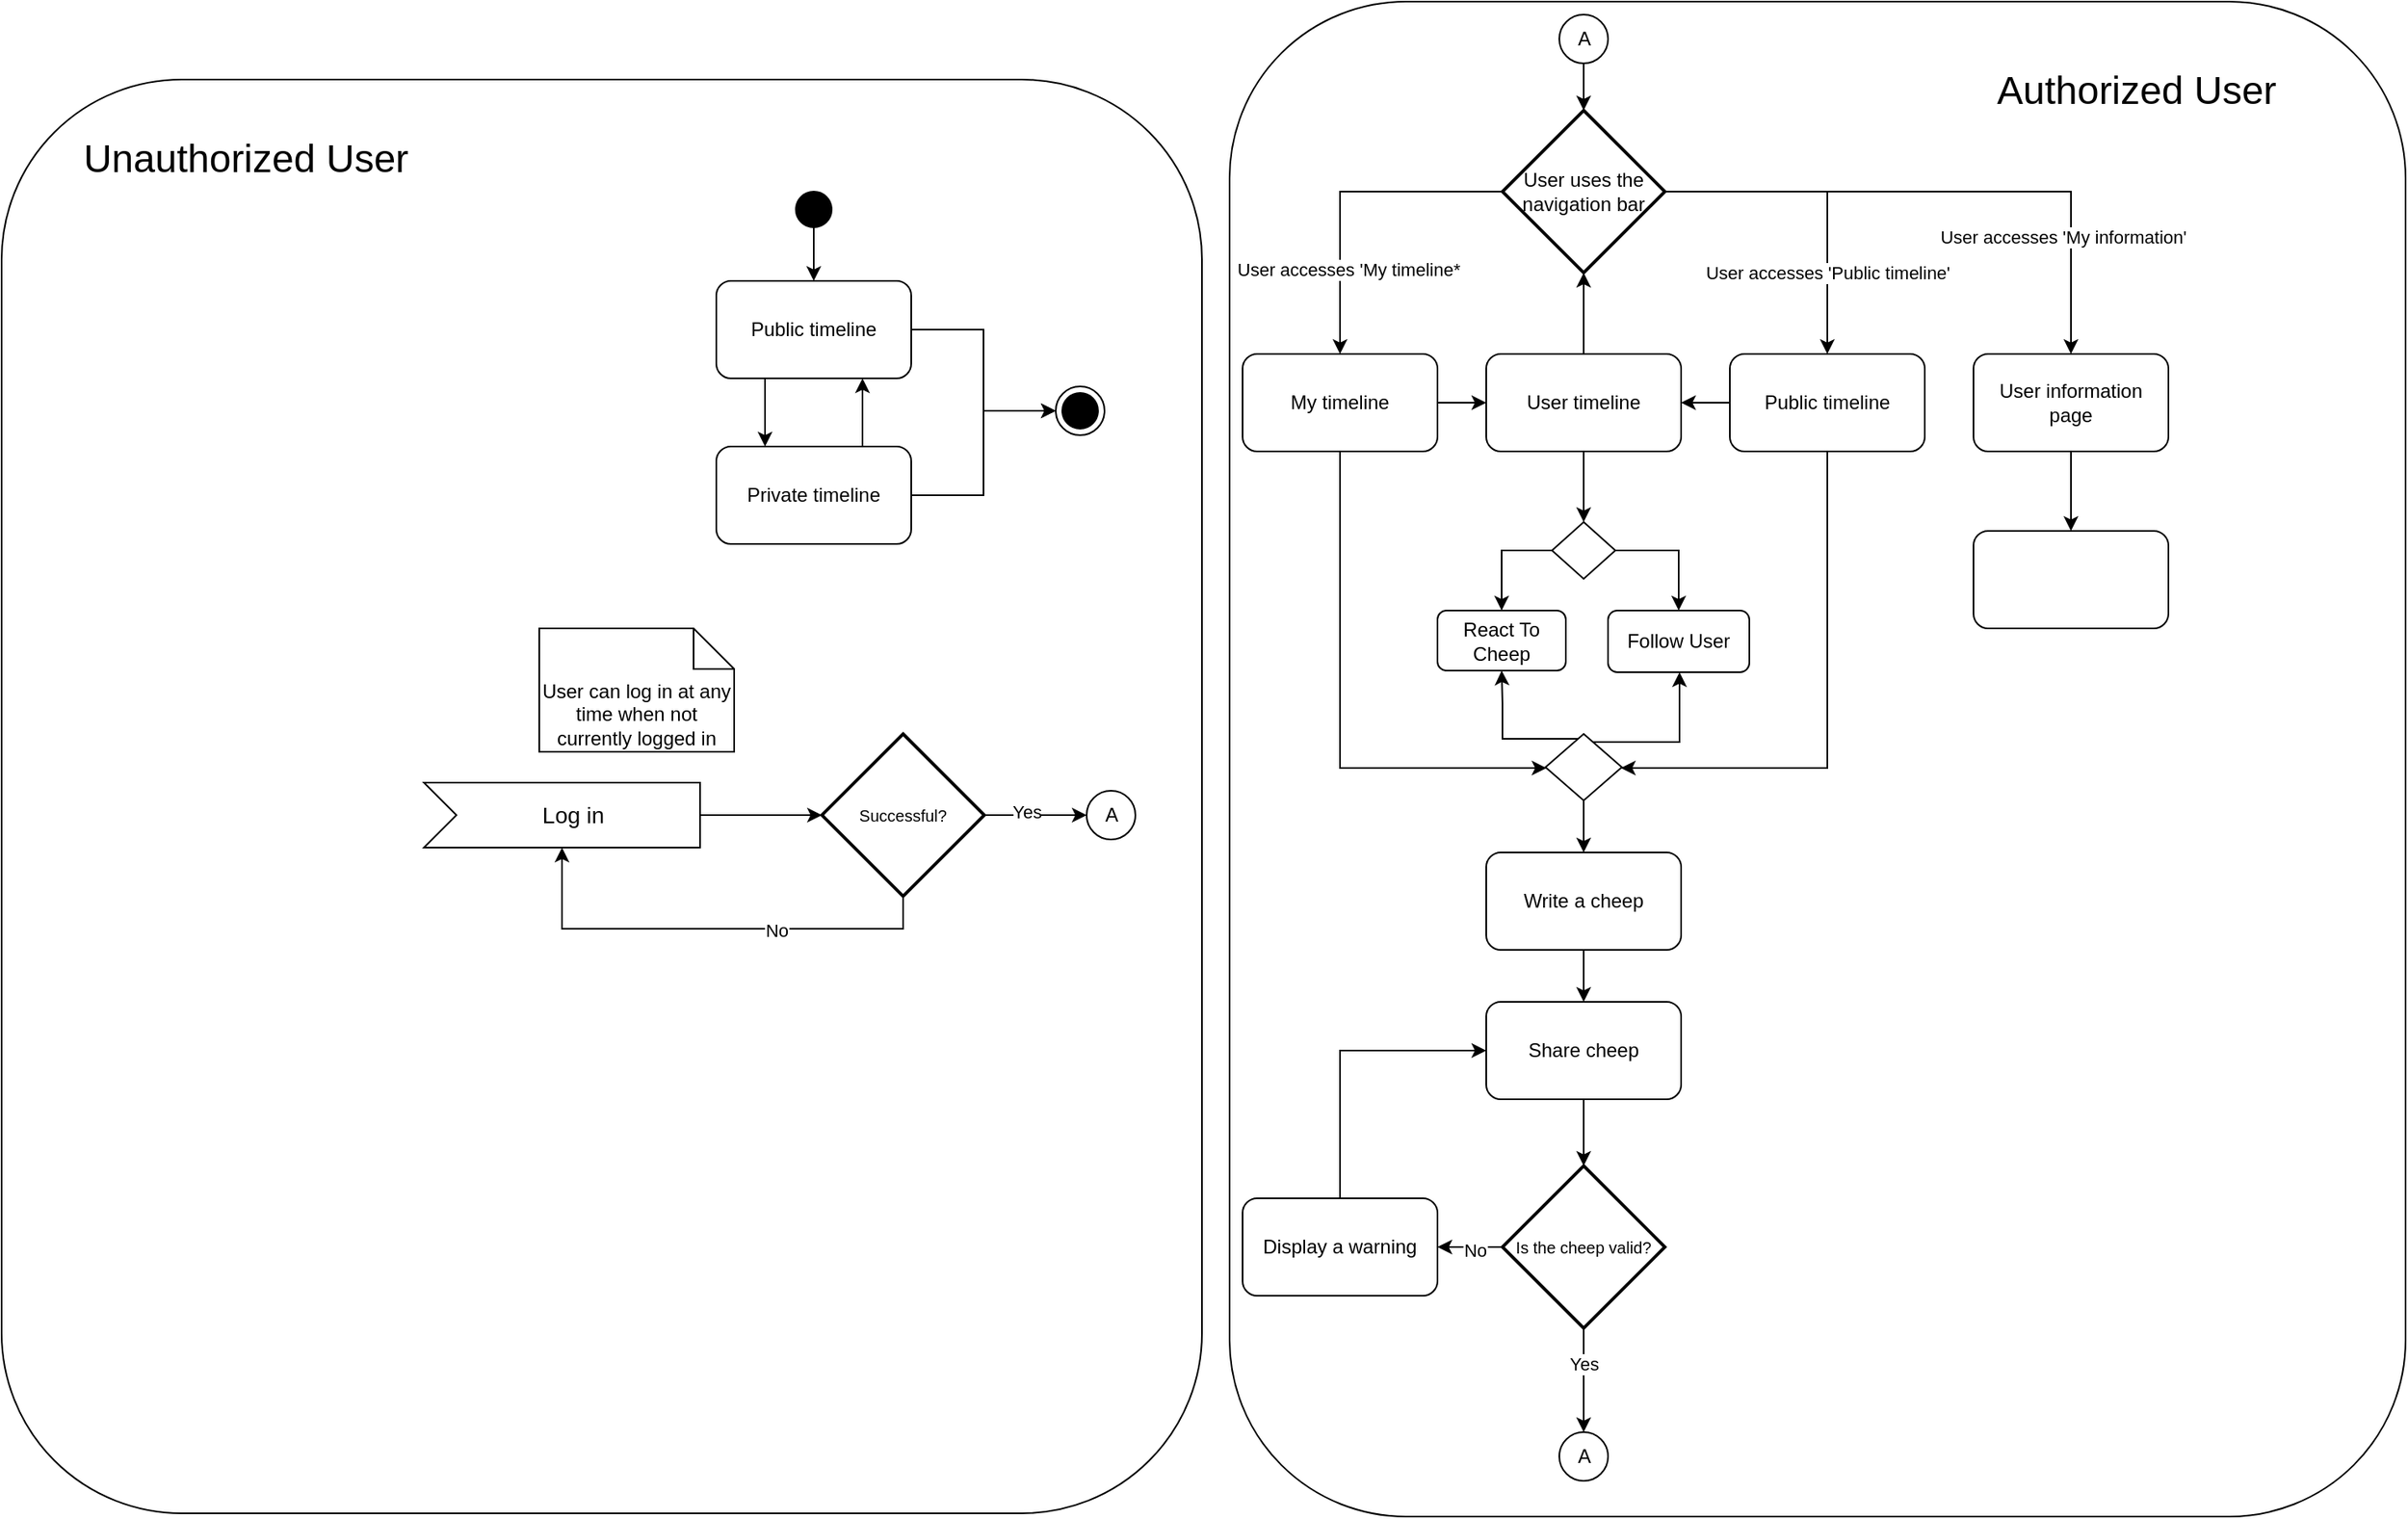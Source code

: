 <mxfile version="22.1.11" type="device">
  <diagram name="Page-1" id="e30gHh-0e9f_o7BOKimR">
    <mxGraphModel dx="1860" dy="1097" grid="0" gridSize="10" guides="1" tooltips="1" connect="1" arrows="1" fold="1" page="0" pageScale="1" pageWidth="1100" pageHeight="850" math="0" shadow="0">
      <root>
        <mxCell id="0" />
        <mxCell id="1" parent="0" />
        <mxCell id="vwhri_nqiH7jmAp8eYQP-30" value="" style="rounded=1;whiteSpace=wrap;html=1;" vertex="1" parent="1">
          <mxGeometry x="800" y="93" width="724" height="933" as="geometry" />
        </mxCell>
        <mxCell id="vwhri_nqiH7jmAp8eYQP-27" value="" style="rounded=1;whiteSpace=wrap;html=1;" vertex="1" parent="1">
          <mxGeometry x="44" y="141" width="739" height="883" as="geometry" />
        </mxCell>
        <mxCell id="j1Txoeeo5fYLzKC64dvX-71" style="edgeStyle=orthogonalEdgeStyle;rounded=0;orthogonalLoop=1;jettySize=auto;html=1;exitX=0.5;exitY=1;exitDx=0;exitDy=0;entryX=0.5;entryY=0;entryDx=0;entryDy=0;" parent="1" source="j1Txoeeo5fYLzKC64dvX-12" target="j1Txoeeo5fYLzKC64dvX-70" edge="1">
          <mxGeometry relative="1" as="geometry" />
        </mxCell>
        <mxCell id="j1Txoeeo5fYLzKC64dvX-12" value="" style="ellipse;whiteSpace=wrap;html=1;aspect=fixed;fillColor=#000000;" parent="1" vertex="1">
          <mxGeometry x="533" y="210" width="22" height="22" as="geometry" />
        </mxCell>
        <mxCell id="j1Txoeeo5fYLzKC64dvX-112" style="edgeStyle=orthogonalEdgeStyle;rounded=0;orthogonalLoop=1;jettySize=auto;html=1;exitX=0.25;exitY=1;exitDx=0;exitDy=0;entryX=0.25;entryY=0;entryDx=0;entryDy=0;" parent="1" source="j1Txoeeo5fYLzKC64dvX-70" target="j1Txoeeo5fYLzKC64dvX-104" edge="1">
          <mxGeometry relative="1" as="geometry" />
        </mxCell>
        <mxCell id="j1Txoeeo5fYLzKC64dvX-171" style="edgeStyle=orthogonalEdgeStyle;rounded=0;orthogonalLoop=1;jettySize=auto;html=1;exitX=1;exitY=0.5;exitDx=0;exitDy=0;entryX=0;entryY=0.5;entryDx=0;entryDy=0;" parent="1" source="j1Txoeeo5fYLzKC64dvX-70" target="j1Txoeeo5fYLzKC64dvX-170" edge="1">
          <mxGeometry relative="1" as="geometry" />
        </mxCell>
        <mxCell id="j1Txoeeo5fYLzKC64dvX-70" value="Public timeline" style="rounded=1;whiteSpace=wrap;html=1;" parent="1" vertex="1">
          <mxGeometry x="484" y="265" width="120" height="60" as="geometry" />
        </mxCell>
        <mxCell id="j1Txoeeo5fYLzKC64dvX-113" style="edgeStyle=orthogonalEdgeStyle;rounded=0;orthogonalLoop=1;jettySize=auto;html=1;exitX=0.75;exitY=0;exitDx=0;exitDy=0;entryX=0.75;entryY=1;entryDx=0;entryDy=0;" parent="1" source="j1Txoeeo5fYLzKC64dvX-104" target="j1Txoeeo5fYLzKC64dvX-70" edge="1">
          <mxGeometry relative="1" as="geometry" />
        </mxCell>
        <mxCell id="j1Txoeeo5fYLzKC64dvX-172" style="edgeStyle=orthogonalEdgeStyle;rounded=0;orthogonalLoop=1;jettySize=auto;html=1;exitX=1;exitY=0.5;exitDx=0;exitDy=0;entryX=0;entryY=0.5;entryDx=0;entryDy=0;" parent="1" source="j1Txoeeo5fYLzKC64dvX-104" target="j1Txoeeo5fYLzKC64dvX-170" edge="1">
          <mxGeometry relative="1" as="geometry" />
        </mxCell>
        <mxCell id="j1Txoeeo5fYLzKC64dvX-104" value="Private timeline" style="rounded=1;whiteSpace=wrap;html=1;" parent="1" vertex="1">
          <mxGeometry x="484" y="367" width="120" height="60" as="geometry" />
        </mxCell>
        <mxCell id="j1Txoeeo5fYLzKC64dvX-120" value="&lt;font color=&quot;#0a0a0a&quot;&gt;Log in&lt;/font&gt;" style="html=1;shape=mxgraph.infographic.ribbonSimple;notch1=20;notch2=0;align=center;verticalAlign=middle;fontSize=14;fontStyle=0;fillColor=#FFFFFF;flipH=0;spacingRight=0;spacingLeft=14;whiteSpace=wrap;" parent="1" vertex="1">
          <mxGeometry x="304" y="574" width="170" height="40" as="geometry" />
        </mxCell>
        <mxCell id="j1Txoeeo5fYLzKC64dvX-141" value="User can log in at any time when not currently logged in" style="shape=note2;boundedLbl=1;whiteSpace=wrap;html=1;size=25;verticalAlign=top;align=center;" parent="1" vertex="1">
          <mxGeometry x="375" y="479" width="120" height="76" as="geometry" />
        </mxCell>
        <mxCell id="j1Txoeeo5fYLzKC64dvX-143" value="A" style="ellipse;html=1;" parent="1" vertex="1">
          <mxGeometry x="712" y="579" width="30" height="30" as="geometry" />
        </mxCell>
        <mxCell id="j1Txoeeo5fYLzKC64dvX-148" style="edgeStyle=orthogonalEdgeStyle;rounded=0;orthogonalLoop=1;jettySize=auto;html=1;exitX=1;exitY=0.5;exitDx=0;exitDy=0;exitPerimeter=0;entryX=0;entryY=0.5;entryDx=0;entryDy=0;" parent="1" source="j1Txoeeo5fYLzKC64dvX-145" target="j1Txoeeo5fYLzKC64dvX-143" edge="1">
          <mxGeometry relative="1" as="geometry" />
        </mxCell>
        <mxCell id="j1Txoeeo5fYLzKC64dvX-151" value="Yes" style="edgeLabel;html=1;align=center;verticalAlign=middle;resizable=0;points=[];" parent="j1Txoeeo5fYLzKC64dvX-148" vertex="1" connectable="0">
          <mxGeometry x="-0.193" y="2" relative="1" as="geometry">
            <mxPoint as="offset" />
          </mxGeometry>
        </mxCell>
        <mxCell id="j1Txoeeo5fYLzKC64dvX-145" value="&lt;font style=&quot;font-size: 10px;&quot;&gt;Successful?&lt;/font&gt;" style="strokeWidth=2;html=1;shape=mxgraph.flowchart.decision;whiteSpace=wrap;" parent="1" vertex="1">
          <mxGeometry x="549" y="544" width="100" height="100" as="geometry" />
        </mxCell>
        <mxCell id="j1Txoeeo5fYLzKC64dvX-147" style="edgeStyle=orthogonalEdgeStyle;rounded=0;orthogonalLoop=1;jettySize=auto;html=1;exitX=1;exitY=0.5;exitDx=0;exitDy=0;exitPerimeter=0;entryX=0;entryY=0.5;entryDx=0;entryDy=0;entryPerimeter=0;" parent="1" source="j1Txoeeo5fYLzKC64dvX-120" target="j1Txoeeo5fYLzKC64dvX-145" edge="1">
          <mxGeometry relative="1" as="geometry" />
        </mxCell>
        <mxCell id="j1Txoeeo5fYLzKC64dvX-149" style="edgeStyle=orthogonalEdgeStyle;rounded=0;orthogonalLoop=1;jettySize=auto;html=1;exitX=0.5;exitY=1;exitDx=0;exitDy=0;exitPerimeter=0;entryX=0;entryY=0;entryDx=85;entryDy=40;entryPerimeter=0;" parent="1" source="j1Txoeeo5fYLzKC64dvX-145" target="j1Txoeeo5fYLzKC64dvX-120" edge="1">
          <mxGeometry relative="1" as="geometry" />
        </mxCell>
        <mxCell id="j1Txoeeo5fYLzKC64dvX-150" value="No" style="edgeLabel;html=1;align=center;verticalAlign=middle;resizable=0;points=[];" parent="j1Txoeeo5fYLzKC64dvX-149" vertex="1" connectable="0">
          <mxGeometry x="-0.298" y="1" relative="1" as="geometry">
            <mxPoint as="offset" />
          </mxGeometry>
        </mxCell>
        <mxCell id="j1Txoeeo5fYLzKC64dvX-152" value="A" style="ellipse;html=1;" parent="1" vertex="1">
          <mxGeometry x="1003" y="101" width="30" height="30" as="geometry" />
        </mxCell>
        <mxCell id="j1Txoeeo5fYLzKC64dvX-153" value="User timeline" style="rounded=1;whiteSpace=wrap;html=1;" parent="1" vertex="1">
          <mxGeometry x="958" y="310" width="120" height="60" as="geometry" />
        </mxCell>
        <mxCell id="j1Txoeeo5fYLzKC64dvX-198" style="edgeStyle=orthogonalEdgeStyle;rounded=0;orthogonalLoop=1;jettySize=auto;html=1;exitX=1;exitY=0.5;exitDx=0;exitDy=0;entryX=0;entryY=0.5;entryDx=0;entryDy=0;" parent="1" source="j1Txoeeo5fYLzKC64dvX-154" target="j1Txoeeo5fYLzKC64dvX-153" edge="1">
          <mxGeometry relative="1" as="geometry" />
        </mxCell>
        <mxCell id="j1Txoeeo5fYLzKC64dvX-200" style="edgeStyle=orthogonalEdgeStyle;rounded=0;orthogonalLoop=1;jettySize=auto;html=1;exitX=0.5;exitY=1;exitDx=0;exitDy=0;" parent="1" source="j1Txoeeo5fYLzKC64dvX-154" target="vwhri_nqiH7jmAp8eYQP-4" edge="1">
          <mxGeometry relative="1" as="geometry">
            <mxPoint x="958" y="581" as="targetPoint" />
            <Array as="points">
              <mxPoint x="868" y="565" />
            </Array>
          </mxGeometry>
        </mxCell>
        <mxCell id="j1Txoeeo5fYLzKC64dvX-154" value="My timeline" style="rounded=1;whiteSpace=wrap;html=1;" parent="1" vertex="1">
          <mxGeometry x="808" y="310" width="120" height="60" as="geometry" />
        </mxCell>
        <mxCell id="j1Txoeeo5fYLzKC64dvX-173" style="edgeStyle=orthogonalEdgeStyle;rounded=0;orthogonalLoop=1;jettySize=auto;html=1;exitX=0.5;exitY=1;exitDx=0;exitDy=0;entryX=0.5;entryY=0;entryDx=0;entryDy=0;" parent="1" source="j1Txoeeo5fYLzKC64dvX-156" target="j1Txoeeo5fYLzKC64dvX-158" edge="1">
          <mxGeometry relative="1" as="geometry" />
        </mxCell>
        <mxCell id="j1Txoeeo5fYLzKC64dvX-156" value="Write a cheep" style="rounded=1;whiteSpace=wrap;html=1;" parent="1" vertex="1">
          <mxGeometry x="958" y="617" width="120" height="60" as="geometry" />
        </mxCell>
        <mxCell id="j1Txoeeo5fYLzKC64dvX-158" value="Share cheep" style="rounded=1;whiteSpace=wrap;html=1;" parent="1" vertex="1">
          <mxGeometry x="958" y="709" width="120" height="60" as="geometry" />
        </mxCell>
        <mxCell id="j1Txoeeo5fYLzKC64dvX-161" style="edgeStyle=orthogonalEdgeStyle;rounded=0;orthogonalLoop=1;jettySize=auto;html=1;exitX=0;exitY=0.5;exitDx=0;exitDy=0;exitPerimeter=0;entryX=1;entryY=0.5;entryDx=0;entryDy=0;" parent="1" source="j1Txoeeo5fYLzKC64dvX-159" target="j1Txoeeo5fYLzKC64dvX-160" edge="1">
          <mxGeometry relative="1" as="geometry" />
        </mxCell>
        <mxCell id="j1Txoeeo5fYLzKC64dvX-162" value="No" style="edgeLabel;html=1;align=center;verticalAlign=middle;resizable=0;points=[];" parent="j1Txoeeo5fYLzKC64dvX-161" vertex="1" connectable="0">
          <mxGeometry x="-0.121" y="2" relative="1" as="geometry">
            <mxPoint as="offset" />
          </mxGeometry>
        </mxCell>
        <mxCell id="j1Txoeeo5fYLzKC64dvX-175" style="edgeStyle=orthogonalEdgeStyle;rounded=0;orthogonalLoop=1;jettySize=auto;html=1;exitX=0.5;exitY=1;exitDx=0;exitDy=0;exitPerimeter=0;entryX=0.5;entryY=0;entryDx=0;entryDy=0;" parent="1" source="j1Txoeeo5fYLzKC64dvX-159" target="j1Txoeeo5fYLzKC64dvX-174" edge="1">
          <mxGeometry relative="1" as="geometry" />
        </mxCell>
        <mxCell id="j1Txoeeo5fYLzKC64dvX-188" value="Yes" style="edgeLabel;html=1;align=center;verticalAlign=middle;resizable=0;points=[];" parent="j1Txoeeo5fYLzKC64dvX-175" vertex="1" connectable="0">
          <mxGeometry x="-0.324" relative="1" as="geometry">
            <mxPoint as="offset" />
          </mxGeometry>
        </mxCell>
        <mxCell id="j1Txoeeo5fYLzKC64dvX-159" value="&lt;font style=&quot;font-size: 10px;&quot;&gt;Is the cheep valid?&lt;/font&gt;" style="strokeWidth=2;html=1;shape=mxgraph.flowchart.decision;whiteSpace=wrap;" parent="1" vertex="1">
          <mxGeometry x="968" y="810" width="100" height="100" as="geometry" />
        </mxCell>
        <mxCell id="j1Txoeeo5fYLzKC64dvX-163" style="edgeStyle=orthogonalEdgeStyle;rounded=0;orthogonalLoop=1;jettySize=auto;html=1;exitX=0.5;exitY=0;exitDx=0;exitDy=0;entryX=0;entryY=0.5;entryDx=0;entryDy=0;" parent="1" source="j1Txoeeo5fYLzKC64dvX-160" target="j1Txoeeo5fYLzKC64dvX-158" edge="1">
          <mxGeometry relative="1" as="geometry" />
        </mxCell>
        <mxCell id="j1Txoeeo5fYLzKC64dvX-160" value="Display a warning" style="rounded=1;whiteSpace=wrap;html=1;" parent="1" vertex="1">
          <mxGeometry x="808" y="830" width="120" height="60" as="geometry" />
        </mxCell>
        <mxCell id="j1Txoeeo5fYLzKC64dvX-165" style="edgeStyle=orthogonalEdgeStyle;rounded=0;orthogonalLoop=1;jettySize=auto;html=1;exitX=0.5;exitY=1;exitDx=0;exitDy=0;entryX=0.5;entryY=0;entryDx=0;entryDy=0;entryPerimeter=0;" parent="1" source="j1Txoeeo5fYLzKC64dvX-158" target="j1Txoeeo5fYLzKC64dvX-159" edge="1">
          <mxGeometry relative="1" as="geometry" />
        </mxCell>
        <mxCell id="j1Txoeeo5fYLzKC64dvX-170" value="" style="ellipse;html=1;shape=endState;fillColor=strokeColor;" parent="1" vertex="1">
          <mxGeometry x="693" y="330" width="30" height="30" as="geometry" />
        </mxCell>
        <mxCell id="j1Txoeeo5fYLzKC64dvX-174" value="A" style="ellipse;html=1;" parent="1" vertex="1">
          <mxGeometry x="1003" y="974" width="30" height="30" as="geometry" />
        </mxCell>
        <mxCell id="j1Txoeeo5fYLzKC64dvX-205" style="edgeStyle=orthogonalEdgeStyle;rounded=0;orthogonalLoop=1;jettySize=auto;html=1;exitX=0.5;exitY=1;exitDx=0;exitDy=0;" parent="1" source="j1Txoeeo5fYLzKC64dvX-181" target="vwhri_nqiH7jmAp8eYQP-32" edge="1">
          <mxGeometry relative="1" as="geometry">
            <mxPoint x="1318" y="416" as="targetPoint" />
          </mxGeometry>
        </mxCell>
        <mxCell id="j1Txoeeo5fYLzKC64dvX-181" value="User information page" style="rounded=1;whiteSpace=wrap;html=1;" parent="1" vertex="1">
          <mxGeometry x="1258" y="310" width="120" height="60" as="geometry" />
        </mxCell>
        <mxCell id="j1Txoeeo5fYLzKC64dvX-192" style="edgeStyle=orthogonalEdgeStyle;rounded=0;orthogonalLoop=1;jettySize=auto;html=1;exitX=0;exitY=0.5;exitDx=0;exitDy=0;exitPerimeter=0;entryX=0.5;entryY=0;entryDx=0;entryDy=0;" parent="1" source="j1Txoeeo5fYLzKC64dvX-191" target="j1Txoeeo5fYLzKC64dvX-154" edge="1">
          <mxGeometry relative="1" as="geometry" />
        </mxCell>
        <mxCell id="j1Txoeeo5fYLzKC64dvX-202" value="User accesses &#39;My timeline*" style="edgeLabel;html=1;align=center;verticalAlign=middle;resizable=0;points=[];" parent="j1Txoeeo5fYLzKC64dvX-192" vertex="1" connectable="0">
          <mxGeometry x="-0.413" y="1" relative="1" as="geometry">
            <mxPoint x="-37" y="47" as="offset" />
          </mxGeometry>
        </mxCell>
        <mxCell id="j1Txoeeo5fYLzKC64dvX-197" style="edgeStyle=orthogonalEdgeStyle;rounded=0;orthogonalLoop=1;jettySize=auto;html=1;exitX=1;exitY=0.5;exitDx=0;exitDy=0;exitPerimeter=0;entryX=0.5;entryY=0;entryDx=0;entryDy=0;" parent="1" source="j1Txoeeo5fYLzKC64dvX-191" target="j1Txoeeo5fYLzKC64dvX-196" edge="1">
          <mxGeometry relative="1" as="geometry" />
        </mxCell>
        <mxCell id="j1Txoeeo5fYLzKC64dvX-203" value="User accesses &#39;Public timeline&#39;" style="edgeLabel;html=1;align=center;verticalAlign=middle;resizable=0;points=[];" parent="j1Txoeeo5fYLzKC64dvX-197" vertex="1" connectable="0">
          <mxGeometry x="0.497" y="3" relative="1" as="geometry">
            <mxPoint x="-3" as="offset" />
          </mxGeometry>
        </mxCell>
        <mxCell id="j1Txoeeo5fYLzKC64dvX-206" style="edgeStyle=orthogonalEdgeStyle;rounded=0;orthogonalLoop=1;jettySize=auto;html=1;exitX=1;exitY=0.5;exitDx=0;exitDy=0;exitPerimeter=0;entryX=0.5;entryY=0;entryDx=0;entryDy=0;" parent="1" source="j1Txoeeo5fYLzKC64dvX-191" target="j1Txoeeo5fYLzKC64dvX-181" edge="1">
          <mxGeometry relative="1" as="geometry" />
        </mxCell>
        <mxCell id="j1Txoeeo5fYLzKC64dvX-207" value="User accesses &#39;My information&#39;" style="edgeLabel;html=1;align=center;verticalAlign=middle;resizable=0;points=[];" parent="j1Txoeeo5fYLzKC64dvX-206" vertex="1" connectable="0">
          <mxGeometry x="0.697" y="1" relative="1" as="geometry">
            <mxPoint x="-6" y="-19" as="offset" />
          </mxGeometry>
        </mxCell>
        <mxCell id="j1Txoeeo5fYLzKC64dvX-191" value="User uses the navigation bar" style="strokeWidth=2;html=1;shape=mxgraph.flowchart.decision;whiteSpace=wrap;" parent="1" vertex="1">
          <mxGeometry x="968" y="160" width="100" height="100" as="geometry" />
        </mxCell>
        <mxCell id="j1Txoeeo5fYLzKC64dvX-194" style="edgeStyle=orthogonalEdgeStyle;rounded=0;orthogonalLoop=1;jettySize=auto;html=1;exitX=0.5;exitY=1;exitDx=0;exitDy=0;entryX=0.5;entryY=0;entryDx=0;entryDy=0;entryPerimeter=0;" parent="1" source="j1Txoeeo5fYLzKC64dvX-152" target="j1Txoeeo5fYLzKC64dvX-191" edge="1">
          <mxGeometry relative="1" as="geometry" />
        </mxCell>
        <mxCell id="j1Txoeeo5fYLzKC64dvX-199" style="edgeStyle=orthogonalEdgeStyle;rounded=0;orthogonalLoop=1;jettySize=auto;html=1;exitX=0;exitY=0.5;exitDx=0;exitDy=0;entryX=1;entryY=0.5;entryDx=0;entryDy=0;" parent="1" source="j1Txoeeo5fYLzKC64dvX-196" target="j1Txoeeo5fYLzKC64dvX-153" edge="1">
          <mxGeometry relative="1" as="geometry" />
        </mxCell>
        <mxCell id="j1Txoeeo5fYLzKC64dvX-201" style="edgeStyle=orthogonalEdgeStyle;rounded=0;orthogonalLoop=1;jettySize=auto;html=1;exitX=0.5;exitY=1;exitDx=0;exitDy=0;" parent="1" source="j1Txoeeo5fYLzKC64dvX-196" target="vwhri_nqiH7jmAp8eYQP-4" edge="1">
          <mxGeometry relative="1" as="geometry">
            <mxPoint x="1168" y="441" as="targetPoint" />
            <Array as="points">
              <mxPoint x="1168" y="565" />
            </Array>
          </mxGeometry>
        </mxCell>
        <mxCell id="j1Txoeeo5fYLzKC64dvX-196" value="Public timeline" style="rounded=1;whiteSpace=wrap;html=1;" parent="1" vertex="1">
          <mxGeometry x="1108" y="310" width="120" height="60" as="geometry" />
        </mxCell>
        <mxCell id="j1Txoeeo5fYLzKC64dvX-204" style="edgeStyle=orthogonalEdgeStyle;rounded=0;orthogonalLoop=1;jettySize=auto;html=1;exitX=0.5;exitY=0;exitDx=0;exitDy=0;entryX=0.5;entryY=1;entryDx=0;entryDy=0;entryPerimeter=0;" parent="1" source="j1Txoeeo5fYLzKC64dvX-153" target="j1Txoeeo5fYLzKC64dvX-191" edge="1">
          <mxGeometry relative="1" as="geometry" />
        </mxCell>
        <mxCell id="vwhri_nqiH7jmAp8eYQP-20" style="edgeStyle=orthogonalEdgeStyle;rounded=0;orthogonalLoop=1;jettySize=auto;html=1;" edge="1" parent="1" source="vwhri_nqiH7jmAp8eYQP-4" target="j1Txoeeo5fYLzKC64dvX-156">
          <mxGeometry relative="1" as="geometry" />
        </mxCell>
        <mxCell id="vwhri_nqiH7jmAp8eYQP-24" style="edgeStyle=orthogonalEdgeStyle;rounded=0;orthogonalLoop=1;jettySize=auto;html=1;entryX=0.5;entryY=1;entryDx=0;entryDy=0;" edge="1" parent="1" source="vwhri_nqiH7jmAp8eYQP-4" target="vwhri_nqiH7jmAp8eYQP-7">
          <mxGeometry relative="1" as="geometry">
            <Array as="points">
              <mxPoint x="968" y="547" />
              <mxPoint x="968" y="525" />
            </Array>
          </mxGeometry>
        </mxCell>
        <mxCell id="vwhri_nqiH7jmAp8eYQP-25" style="edgeStyle=orthogonalEdgeStyle;rounded=0;orthogonalLoop=1;jettySize=auto;html=1;" edge="1" parent="1" source="vwhri_nqiH7jmAp8eYQP-4" target="vwhri_nqiH7jmAp8eYQP-8">
          <mxGeometry relative="1" as="geometry">
            <Array as="points">
              <mxPoint x="1077" y="549" />
            </Array>
          </mxGeometry>
        </mxCell>
        <mxCell id="vwhri_nqiH7jmAp8eYQP-4" value="" style="rhombus;whiteSpace=wrap;html=1;" vertex="1" parent="1">
          <mxGeometry x="994.5" y="544" width="47" height="41" as="geometry" />
        </mxCell>
        <mxCell id="vwhri_nqiH7jmAp8eYQP-7" value="React To Cheep" style="rounded=1;whiteSpace=wrap;html=1;" vertex="1" parent="1">
          <mxGeometry x="928" y="468" width="79" height="37" as="geometry" />
        </mxCell>
        <mxCell id="vwhri_nqiH7jmAp8eYQP-8" value="Follow User" style="rounded=1;whiteSpace=wrap;html=1;" vertex="1" parent="1">
          <mxGeometry x="1033" y="468" width="87" height="38" as="geometry" />
        </mxCell>
        <mxCell id="vwhri_nqiH7jmAp8eYQP-19" style="edgeStyle=orthogonalEdgeStyle;rounded=0;orthogonalLoop=1;jettySize=auto;html=1;entryX=0.5;entryY=0;entryDx=0;entryDy=0;exitX=0;exitY=0.5;exitDx=0;exitDy=0;" edge="1" parent="1" source="vwhri_nqiH7jmAp8eYQP-13" target="vwhri_nqiH7jmAp8eYQP-7">
          <mxGeometry relative="1" as="geometry">
            <Array as="points">
              <mxPoint x="968" y="431" />
            </Array>
          </mxGeometry>
        </mxCell>
        <mxCell id="vwhri_nqiH7jmAp8eYQP-23" style="edgeStyle=orthogonalEdgeStyle;rounded=0;orthogonalLoop=1;jettySize=auto;html=1;entryX=0.5;entryY=0;entryDx=0;entryDy=0;" edge="1" parent="1" source="vwhri_nqiH7jmAp8eYQP-13" target="vwhri_nqiH7jmAp8eYQP-8">
          <mxGeometry relative="1" as="geometry">
            <Array as="points">
              <mxPoint x="1077" y="431" />
            </Array>
          </mxGeometry>
        </mxCell>
        <mxCell id="vwhri_nqiH7jmAp8eYQP-13" value="" style="rhombus;whiteSpace=wrap;html=1;" vertex="1" parent="1">
          <mxGeometry x="998.5" y="413.5" width="39" height="35" as="geometry" />
        </mxCell>
        <mxCell id="vwhri_nqiH7jmAp8eYQP-16" style="edgeStyle=orthogonalEdgeStyle;rounded=0;orthogonalLoop=1;jettySize=auto;html=1;entryX=0.5;entryY=0;entryDx=0;entryDy=0;" edge="1" parent="1" source="j1Txoeeo5fYLzKC64dvX-153" target="vwhri_nqiH7jmAp8eYQP-13">
          <mxGeometry relative="1" as="geometry" />
        </mxCell>
        <mxCell id="vwhri_nqiH7jmAp8eYQP-29" value="&lt;font style=&quot;font-size: 24px;&quot;&gt;Unauthorized User&lt;/font&gt;" style="text;html=1;align=center;verticalAlign=middle;resizable=0;points=[];autosize=1;strokeColor=none;fillColor=none;" vertex="1" parent="1">
          <mxGeometry x="85" y="169" width="218" height="41" as="geometry" />
        </mxCell>
        <mxCell id="vwhri_nqiH7jmAp8eYQP-31" value="&lt;font style=&quot;font-size: 24px;&quot;&gt;Authorized User&lt;/font&gt;" style="text;html=1;align=center;verticalAlign=middle;resizable=0;points=[];autosize=1;strokeColor=none;fillColor=none;" vertex="1" parent="1">
          <mxGeometry x="1263" y="127" width="190" height="41" as="geometry" />
        </mxCell>
        <mxCell id="vwhri_nqiH7jmAp8eYQP-32" value="" style="rounded=1;whiteSpace=wrap;html=1;" vertex="1" parent="1">
          <mxGeometry x="1258" y="419" width="120" height="60" as="geometry" />
        </mxCell>
      </root>
    </mxGraphModel>
  </diagram>
</mxfile>
